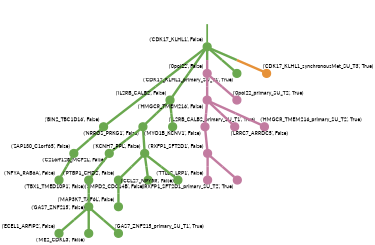 strict digraph  {
graph[splines=false]; nodesep=0.7; rankdir=TB; ranksep=0.6; forcelabels=true; dpi=600; size=2.5;
0 [color="#6aa84fff", fillcolor="#6aa84fff", fixedsize=true, fontname=Lato, fontsize="12pt", height="0.25", label="", penwidth=3, shape=circle, style=filled, xlabel="('CDK17_KLHL1', False)"];
1 [color="#6aa84fff", fillcolor="#6aa84fff", fixedsize=true, fontname=Lato, fontsize="12pt", height="0.25", label="", penwidth=3, shape=circle, style=filled, xlabel="('BIN2_TBC1D16', False)"];
2 [color="#6aa84fff", fillcolor="#6aa84fff", fixedsize=true, fontname=Lato, fontsize="12pt", height="0.25", label="", penwidth=3, shape=circle, style=filled, xlabel="('IL2RB_CALB2', False)"];
21 [color="#c27ba0ff", fillcolor="#c27ba0ff", fixedsize=true, fontname=Lato, fontsize="12pt", height="0.25", label="", penwidth=3, shape=circle, style=filled, xlabel="('0pol22', False)"];
22 [color="#6aa84fff", fillcolor="#6aa84fff", fixedsize=true, fontname=Lato, fontsize="12pt", height="0.25", label="", penwidth=3, shape=circle, style=filled, xlabel="('CDK17_KLHL1_primary_SU_T1', True)"];
28 [color="#e69138ff", fillcolor="#e69138ff", fixedsize=true, fontname=Lato, fontsize="12pt", height="0.25", label="", penwidth=3, shape=circle, style=filled, xlabel="('CDK17_KLHL1_synchronousMet_SU_T3', True)"];
5 [color="#6aa84fff", fillcolor="#6aa84fff", fixedsize=true, fontname=Lato, fontsize="12pt", height="0.25", label="", penwidth=3, shape=circle, style=filled, xlabel="('SAP130_C1orf65', False)"];
7 [color="#6aa84fff", fillcolor="#6aa84fff", fixedsize=true, fontname=Lato, fontsize="12pt", height="0.25", label="", penwidth=3, shape=circle, style=filled, xlabel="('NRROS_PRKG1', False)"];
23 [color="#6aa84fff", fillcolor="#6aa84fff", fixedsize=true, fontname=Lato, fontsize="12pt", height="0.25", label="", penwidth=3, shape=circle, style=filled, xlabel="('IL2RB_CALB2_primary_SU_T1', True)"];
3 [color="#c27ba0ff", fillcolor="#c27ba0ff", fixedsize=true, fontname=Lato, fontsize="12pt", height="0.25", label="", penwidth=3, shape=circle, style=filled, xlabel="('MYO1B_KCNV1', False)"];
6 [color="#c27ba0ff", fillcolor="#c27ba0ff", fixedsize=true, fontname=Lato, fontsize="12pt", height="0.25", label="", penwidth=3, shape=circle, style=filled, xlabel="('RXFP1_SFT2D1', False)"];
4 [color="#c27ba0ff", fillcolor="#c27ba0ff", fixedsize=true, fontname=Lato, fontsize="12pt", height="0.25", label="", penwidth=3, shape=circle, style=filled, xlabel="('HMGCR_TMEM216', False)"];
11 [color="#c27ba0ff", fillcolor="#c27ba0ff", fixedsize=true, fontname=Lato, fontsize="12pt", height="0.25", label="", penwidth=3, shape=circle, style=filled, xlabel="('LRRC7_ARRDC5', False)"];
26 [color="#c27ba0ff", fillcolor="#c27ba0ff", fixedsize=true, fontname=Lato, fontsize="12pt", height="0.25", label="", penwidth=3, shape=circle, style=filled, xlabel="('HMGCR_TMEM216_primary_SU_T2', True)"];
15 [color="#6aa84fff", fillcolor="#6aa84fff", fixedsize=true, fontname=Lato, fontsize="12pt", height="0.25", label="", penwidth=3, shape=circle, style=filled, xlabel="('NFYA_RAB6A', False)"];
18 [color="#c27ba0ff", fillcolor="#c27ba0ff", fixedsize=true, fontname=Lato, fontsize="12pt", height="0.25", label="", penwidth=3, shape=circle, style=filled, xlabel="('TTLL2_LRP1', False)"];
27 [color="#c27ba0ff", fillcolor="#c27ba0ff", fixedsize=true, fontname=Lato, fontsize="12pt", height="0.25", label="", penwidth=3, shape=circle, style=filled, xlabel="('RXFP1_SFT2D1_primary_SU_T2', True)"];
12 [color="#6aa84fff", fillcolor="#6aa84fff", fixedsize=true, fontname=Lato, fontsize="12pt", height="0.25", label="", penwidth=3, shape=circle, style=filled, xlabel="('C21orf128_MCF2L', False)"];
14 [color="#6aa84fff", fillcolor="#6aa84fff", fixedsize=true, fontname=Lato, fontsize="12pt", height="0.25", label="", penwidth=3, shape=circle, style=filled, xlabel="('KCNH7_PPL', False)"];
9 [color="#6aa84fff", fillcolor="#6aa84fff", fixedsize=true, fontname=Lato, fontsize="12pt", height="0.25", label="", penwidth=3, shape=circle, style=filled, xlabel="('PTBP1_CHD2', False)"];
13 [color="#6aa84fff", fillcolor="#6aa84fff", fixedsize=true, fontname=Lato, fontsize="12pt", height="0.25", label="", penwidth=3, shape=circle, style=filled, xlabel="('MAP3K7_TAF6L', False)"];
19 [color="#6aa84fff", fillcolor="#6aa84fff", fixedsize=true, fontname=Lato, fontsize="12pt", height="0.25", label="", penwidth=3, shape=circle, style=filled, xlabel="('TBX1_TMED10P1', False)"];
10 [color="#6aa84fff", fillcolor="#6aa84fff", fixedsize=true, fontname=Lato, fontsize="12pt", height="0.25", label="", penwidth=3, shape=circle, style=filled, xlabel="('SMPD2_CDC14B', False)"];
16 [color="#6aa84fff", fillcolor="#6aa84fff", fixedsize=true, fontname=Lato, fontsize="12pt", height="0.25", label="", penwidth=3, shape=circle, style=filled, xlabel="('CCL27_NPY5R', False)"];
20 [color="#6aa84fff", fillcolor="#6aa84fff", fixedsize=true, fontname=Lato, fontsize="12pt", height="0.25", label="", penwidth=3, shape=circle, style=filled, xlabel="('GAS7_ZNF215', False)"];
8 [color="#6aa84fff", fillcolor="#6aa84fff", fixedsize=true, fontname=Lato, fontsize="12pt", height="0.25", label="", penwidth=3, shape=circle, style=filled, xlabel="('ECEL1_ARFIP2', False)"];
17 [color="#6aa84fff", fillcolor="#6aa84fff", fixedsize=true, fontname=Lato, fontsize="12pt", height="0.25", label="", penwidth=3, shape=circle, style=filled, xlabel="('ME2_CDKL3', False)"];
24 [color="#6aa84fff", fillcolor="#6aa84fff", fixedsize=true, fontname=Lato, fontsize="12pt", height="0.25", label="", penwidth=3, shape=circle, style=filled, xlabel="('GAS7_ZNF215_primary_SU_T1', True)"];
25 [color="#c27ba0ff", fillcolor="#c27ba0ff", fixedsize=true, fontname=Lato, fontsize="12pt", height="0.25", label="", penwidth=3, shape=circle, style=filled, xlabel="('0pol22_primary_SU_T2', True)"];
normal [label="", penwidth=3, style=invis, xlabel="('CDK17_KLHL1', False)"];
0 -> 1  [arrowsize=0, color="#6aa84fff;0.5:#6aa84fff", minlen="3.0", penwidth="5.5", style=solid];
0 -> 2  [arrowsize=0, color="#6aa84fff;0.5:#6aa84fff", minlen="2.0837438106536865", penwidth="5.5", style=solid];
0 -> 21  [arrowsize=0, color="#6aa84fff;0.5:#c27ba0ff", minlen="1.0295566320419312", penwidth="5.5", style=solid];
0 -> 22  [arrowsize=0, color="#6aa84fff;0.5:#6aa84fff", minlen="1.0295566320419312", penwidth="5.5", style=solid];
0 -> 28  [arrowsize=0, color="#6aa84fff;0.5:#e69138ff", minlen="1.0295566320419312", penwidth="5.5", style=solid];
1 -> 5  [arrowsize=0, color="#6aa84fff;0.5:#6aa84fff", minlen="1.4039409160614014", penwidth="5.5", style=solid];
2 -> 7  [arrowsize=0, color="#6aa84fff;0.5:#6aa84fff", minlen="1.3448275327682495", penwidth="5.5", style=solid];
2 -> 23  [arrowsize=0, color="#6aa84fff;0.5:#6aa84fff", minlen="1.0295566320419312", penwidth="5.5", style=solid];
21 -> 4  [arrowsize=0, color="#c27ba0ff;0.5:#c27ba0ff", minlen="1.4433497190475464", penwidth="5.5", style=solid];
21 -> 25  [arrowsize=0, color="#c27ba0ff;0.5:#c27ba0ff", minlen="1.0295566320419312", penwidth="5.5", style=solid];
5 -> 15  [arrowsize=0, color="#6aa84fff;0.5:#6aa84fff", minlen="1.0788177251815796", penwidth="5.5", style=solid];
7 -> 12  [arrowsize=0, color="#6aa84fff;0.5:#6aa84fff", minlen="1.0886698961257935", penwidth="5.5", style=solid];
7 -> 14  [arrowsize=0, color="#6aa84fff;0.5:#6aa84fff", minlen="1.0788177251815796", penwidth="5.5", style=solid];
3 -> 6  [arrowsize=0, color="#c27ba0ff;0.5:#c27ba0ff", minlen="1.384236454963684", penwidth="5.5", style=solid];
6 -> 18  [arrowsize=0, color="#c27ba0ff;0.5:#c27ba0ff", minlen="1.0689655542373657", penwidth="5.5", style=solid];
6 -> 27  [arrowsize=0, color="#c27ba0ff;0.5:#c27ba0ff", minlen="1.0295566320419312", penwidth="5.5", style=solid];
4 -> 3  [arrowsize=0, color="#c27ba0ff;0.5:#c27ba0ff", minlen="1.5812807083129883", penwidth="5.5", style=solid];
4 -> 11  [arrowsize=0, color="#c27ba0ff;0.5:#c27ba0ff", minlen="1.0985221862792969", penwidth="5.5", style=solid];
4 -> 26  [arrowsize=0, color="#c27ba0ff;0.5:#c27ba0ff", minlen="1.0295566320419312", penwidth="5.5", style=solid];
12 -> 19  [arrowsize=0, color="#6aa84fff;0.5:#6aa84fff", minlen="1.0591132640838623", penwidth="5.5", style=solid];
14 -> 9  [arrowsize=0, color="#6aa84fff;0.5:#6aa84fff", minlen="1.167487621307373", penwidth="5.5", style=solid];
14 -> 10  [arrowsize=0, color="#6aa84fff;0.5:#6aa84fff", minlen="1.1083743572235107", penwidth="5.5", style=solid];
14 -> 16  [arrowsize=0, color="#6aa84fff;0.5:#6aa84fff", minlen="1.0788177251815796", penwidth="5.5", style=solid];
9 -> 13  [arrowsize=0, color="#6aa84fff;0.5:#6aa84fff", minlen="1.0788177251815796", penwidth="5.5", style=solid];
19 -> 20  [arrowsize=0, color="#6aa84fff;0.5:#6aa84fff", minlen="1.0591132640838623", penwidth="5.5", style=solid];
20 -> 8  [arrowsize=0, color="#6aa84fff;0.5:#6aa84fff", minlen="1.1773399114608765", penwidth="5.5", style=solid];
20 -> 17  [arrowsize=0, color="#6aa84fff;0.5:#6aa84fff", minlen="1.0689655542373657", penwidth="5.5", style=solid];
20 -> 24  [arrowsize=0, color="#6aa84fff;0.5:#6aa84fff", minlen="1.0295566320419312", penwidth="5.5", style=solid];
normal -> 0  [arrowsize=0, color="#6aa84fff", label="", penwidth=4, style=solid];
}
